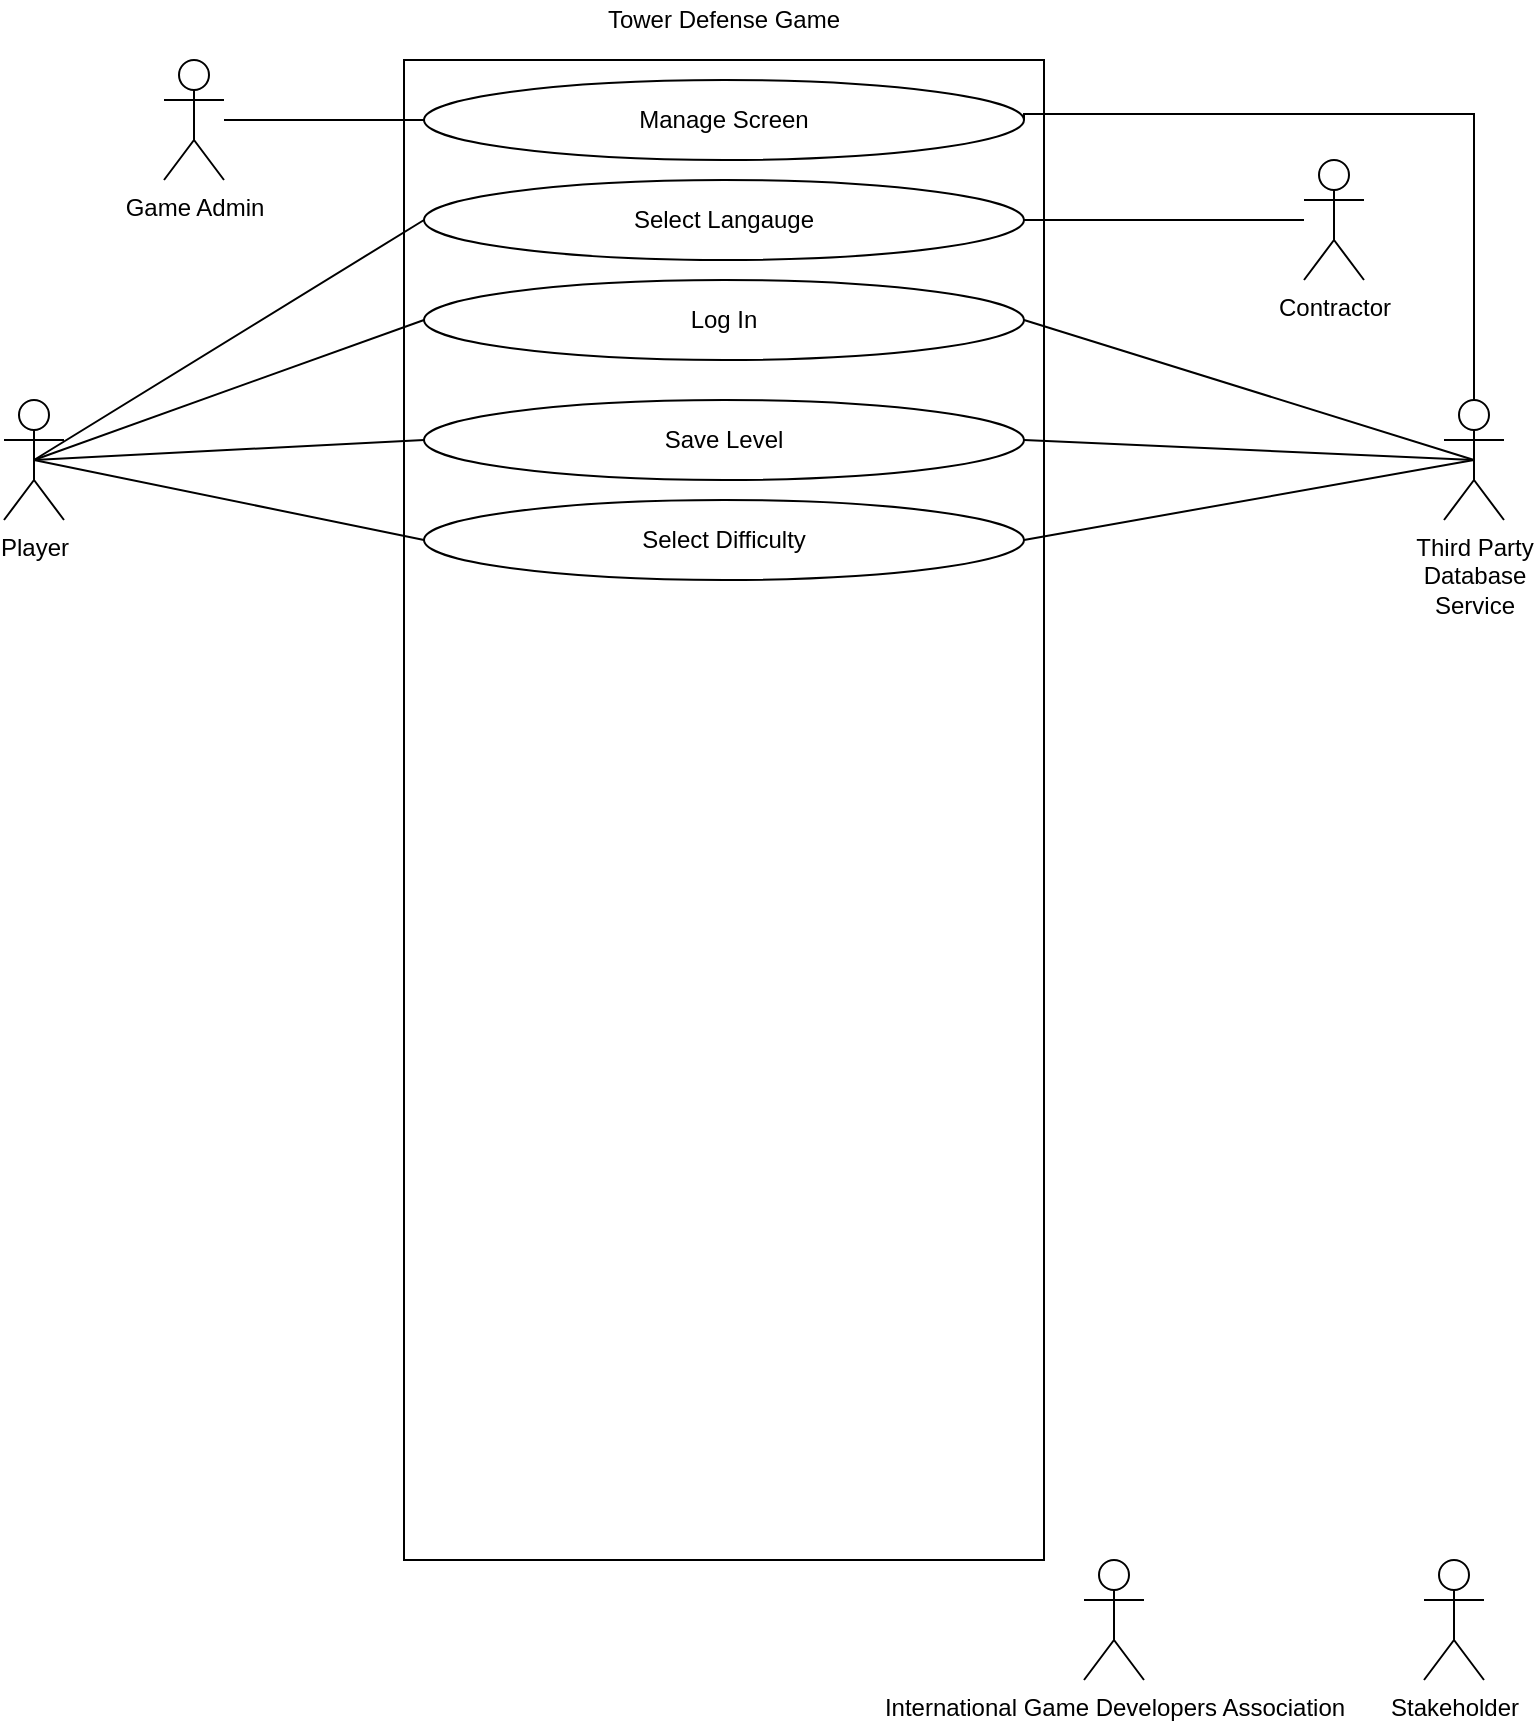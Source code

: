 <mxfile version="15.3.0" type="github">
  <diagram id="Hfs5DqhX8oW4vtpB3q9T" name="Page-1">
    <mxGraphModel dx="946" dy="589" grid="1" gridSize="10" guides="1" tooltips="1" connect="1" arrows="1" fold="1" page="1" pageScale="1" pageWidth="850" pageHeight="1100" math="0" shadow="0">
      <root>
        <mxCell id="0" />
        <mxCell id="1" parent="0" />
        <mxCell id="ehVb4CUg9iZ4CTMwyV56-1" value="Game Admin" style="shape=umlActor;verticalLabelPosition=bottom;verticalAlign=top;html=1;outlineConnect=0;" vertex="1" parent="1">
          <mxGeometry x="160" y="40" width="30" height="60" as="geometry" />
        </mxCell>
        <mxCell id="ehVb4CUg9iZ4CTMwyV56-2" value="Player" style="shape=umlActor;verticalLabelPosition=bottom;verticalAlign=top;html=1;outlineConnect=0;" vertex="1" parent="1">
          <mxGeometry x="80" y="210" width="30" height="60" as="geometry" />
        </mxCell>
        <mxCell id="ehVb4CUg9iZ4CTMwyV56-4" value="" style="rounded=0;whiteSpace=wrap;html=1;" vertex="1" parent="1">
          <mxGeometry x="280" y="40" width="320" height="750" as="geometry" />
        </mxCell>
        <mxCell id="ehVb4CUg9iZ4CTMwyV56-5" value="Stakeholder" style="shape=umlActor;verticalLabelPosition=bottom;verticalAlign=top;html=1;outlineConnect=0;" vertex="1" parent="1">
          <mxGeometry x="790" y="790" width="30" height="60" as="geometry" />
        </mxCell>
        <mxCell id="ehVb4CUg9iZ4CTMwyV56-13" value="International Game Developers Association" style="shape=umlActor;verticalLabelPosition=bottom;verticalAlign=top;html=1;outlineConnect=0;" vertex="1" parent="1">
          <mxGeometry x="620" y="790" width="30" height="60" as="geometry" />
        </mxCell>
        <mxCell id="ehVb4CUg9iZ4CTMwyV56-41" style="edgeStyle=orthogonalEdgeStyle;rounded=0;orthogonalLoop=1;jettySize=auto;html=1;endFill=0;strokeColor=default;entryX=1;entryY=0.5;entryDx=0;entryDy=0;startArrow=none;startFill=0;endArrow=none;" edge="1" parent="1" source="ehVb4CUg9iZ4CTMwyV56-14" target="ehVb4CUg9iZ4CTMwyV56-21">
          <mxGeometry relative="1" as="geometry">
            <mxPoint x="815" y="60" as="targetPoint" />
            <Array as="points">
              <mxPoint x="815" y="67" />
              <mxPoint x="590" y="67" />
            </Array>
          </mxGeometry>
        </mxCell>
        <mxCell id="ehVb4CUg9iZ4CTMwyV56-14" value="Third Party&lt;br&gt;Database&lt;br&gt;Service" style="shape=umlActor;verticalLabelPosition=bottom;verticalAlign=top;html=1;outlineConnect=0;" vertex="1" parent="1">
          <mxGeometry x="800" y="210" width="30" height="60" as="geometry" />
        </mxCell>
        <mxCell id="ehVb4CUg9iZ4CTMwyV56-15" value="Contractor" style="shape=umlActor;verticalLabelPosition=bottom;verticalAlign=top;html=1;outlineConnect=0;" vertex="1" parent="1">
          <mxGeometry x="730" y="90" width="30" height="60" as="geometry" />
        </mxCell>
        <mxCell id="ehVb4CUg9iZ4CTMwyV56-20" value="" style="endArrow=none;html=1;strokeColor=default;exitX=1;exitY=0.5;exitDx=0;exitDy=0;" edge="1" parent="1" source="ehVb4CUg9iZ4CTMwyV56-27" target="ehVb4CUg9iZ4CTMwyV56-15">
          <mxGeometry width="50" height="50" relative="1" as="geometry">
            <mxPoint x="590" y="150" as="sourcePoint" />
            <mxPoint x="450" y="330" as="targetPoint" />
          </mxGeometry>
        </mxCell>
        <mxCell id="ehVb4CUg9iZ4CTMwyV56-21" value="Manage Screen" style="ellipse;whiteSpace=wrap;html=1;" vertex="1" parent="1">
          <mxGeometry x="290" y="50" width="300" height="40" as="geometry" />
        </mxCell>
        <mxCell id="ehVb4CUg9iZ4CTMwyV56-22" value="" style="endArrow=none;html=1;strokeColor=default;entryX=0;entryY=0.5;entryDx=0;entryDy=0;" edge="1" parent="1" source="ehVb4CUg9iZ4CTMwyV56-1" target="ehVb4CUg9iZ4CTMwyV56-21">
          <mxGeometry width="50" height="50" relative="1" as="geometry">
            <mxPoint x="400" y="270" as="sourcePoint" />
            <mxPoint x="450" y="220" as="targetPoint" />
          </mxGeometry>
        </mxCell>
        <mxCell id="ehVb4CUg9iZ4CTMwyV56-23" value="Tower Defense Game" style="text;html=1;strokeColor=none;fillColor=none;align=center;verticalAlign=middle;whiteSpace=wrap;rounded=0;" vertex="1" parent="1">
          <mxGeometry x="370" y="10" width="140" height="20" as="geometry" />
        </mxCell>
        <mxCell id="ehVb4CUg9iZ4CTMwyV56-25" value="" style="endArrow=none;html=1;strokeColor=default;entryX=0;entryY=0.5;entryDx=0;entryDy=0;exitX=0.5;exitY=0.5;exitDx=0;exitDy=0;exitPerimeter=0;" edge="1" parent="1" source="ehVb4CUg9iZ4CTMwyV56-2">
          <mxGeometry width="50" height="50" relative="1" as="geometry">
            <mxPoint x="400" y="330" as="sourcePoint" />
            <mxPoint x="290" y="280" as="targetPoint" />
          </mxGeometry>
        </mxCell>
        <mxCell id="ehVb4CUg9iZ4CTMwyV56-27" value="Select Langauge" style="ellipse;whiteSpace=wrap;html=1;" vertex="1" parent="1">
          <mxGeometry x="290" y="100" width="300" height="40" as="geometry" />
        </mxCell>
        <mxCell id="ehVb4CUg9iZ4CTMwyV56-28" value="Select Difficulty" style="ellipse;whiteSpace=wrap;html=1;" vertex="1" parent="1">
          <mxGeometry x="290" y="260" width="300" height="40" as="geometry" />
        </mxCell>
        <mxCell id="ehVb4CUg9iZ4CTMwyV56-29" value="Save Level" style="ellipse;whiteSpace=wrap;html=1;" vertex="1" parent="1">
          <mxGeometry x="290" y="210" width="300" height="40" as="geometry" />
        </mxCell>
        <mxCell id="ehVb4CUg9iZ4CTMwyV56-30" value="" style="endArrow=none;html=1;strokeColor=default;entryX=0;entryY=0.5;entryDx=0;entryDy=0;exitX=0.5;exitY=0.5;exitDx=0;exitDy=0;exitPerimeter=0;" edge="1" parent="1" source="ehVb4CUg9iZ4CTMwyV56-2" target="ehVb4CUg9iZ4CTMwyV56-29">
          <mxGeometry width="50" height="50" relative="1" as="geometry">
            <mxPoint x="190" y="220" as="sourcePoint" />
            <mxPoint x="300" y="290" as="targetPoint" />
          </mxGeometry>
        </mxCell>
        <mxCell id="ehVb4CUg9iZ4CTMwyV56-31" value="" style="endArrow=none;html=1;strokeColor=default;entryX=1;entryY=0.5;entryDx=0;entryDy=0;exitX=0.5;exitY=0.5;exitDx=0;exitDy=0;exitPerimeter=0;" edge="1" parent="1" source="ehVb4CUg9iZ4CTMwyV56-14" target="ehVb4CUg9iZ4CTMwyV56-28">
          <mxGeometry width="50" height="50" relative="1" as="geometry">
            <mxPoint x="790" y="160" as="sourcePoint" />
            <mxPoint x="590" y="284" as="targetPoint" />
          </mxGeometry>
        </mxCell>
        <mxCell id="ehVb4CUg9iZ4CTMwyV56-32" value="" style="endArrow=none;html=1;strokeColor=default;entryX=1;entryY=0.5;entryDx=0;entryDy=0;exitX=0.5;exitY=0.5;exitDx=0;exitDy=0;exitPerimeter=0;" edge="1" parent="1" source="ehVb4CUg9iZ4CTMwyV56-14" target="ehVb4CUg9iZ4CTMwyV56-29">
          <mxGeometry width="50" height="50" relative="1" as="geometry">
            <mxPoint x="790" y="160" as="sourcePoint" />
            <mxPoint x="450" y="280" as="targetPoint" />
          </mxGeometry>
        </mxCell>
        <mxCell id="ehVb4CUg9iZ4CTMwyV56-33" value="" style="endArrow=none;html=1;strokeColor=default;entryX=0;entryY=0.5;entryDx=0;entryDy=0;exitX=0.5;exitY=0.5;exitDx=0;exitDy=0;exitPerimeter=0;" edge="1" parent="1" source="ehVb4CUg9iZ4CTMwyV56-2" target="ehVb4CUg9iZ4CTMwyV56-27">
          <mxGeometry width="50" height="50" relative="1" as="geometry">
            <mxPoint x="130" y="240" as="sourcePoint" />
            <mxPoint x="450" y="280" as="targetPoint" />
          </mxGeometry>
        </mxCell>
        <mxCell id="ehVb4CUg9iZ4CTMwyV56-35" value="Log In" style="ellipse;whiteSpace=wrap;html=1;" vertex="1" parent="1">
          <mxGeometry x="290" y="150" width="300" height="40" as="geometry" />
        </mxCell>
        <mxCell id="ehVb4CUg9iZ4CTMwyV56-36" value="" style="endArrow=none;html=1;strokeColor=default;entryX=0;entryY=0.5;entryDx=0;entryDy=0;exitX=0.5;exitY=0.5;exitDx=0;exitDy=0;exitPerimeter=0;" edge="1" parent="1" source="ehVb4CUg9iZ4CTMwyV56-2" target="ehVb4CUg9iZ4CTMwyV56-35">
          <mxGeometry width="50" height="50" relative="1" as="geometry">
            <mxPoint x="190" y="220" as="sourcePoint" />
            <mxPoint x="290" y="166" as="targetPoint" />
          </mxGeometry>
        </mxCell>
        <mxCell id="ehVb4CUg9iZ4CTMwyV56-37" value="" style="endArrow=none;html=1;strokeColor=default;entryX=1;entryY=0.5;entryDx=0;entryDy=0;exitX=0.5;exitY=0.5;exitDx=0;exitDy=0;exitPerimeter=0;" edge="1" parent="1" source="ehVb4CUg9iZ4CTMwyV56-14" target="ehVb4CUg9iZ4CTMwyV56-35">
          <mxGeometry width="50" height="50" relative="1" as="geometry">
            <mxPoint x="790" y="160" as="sourcePoint" />
            <mxPoint x="450" y="270" as="targetPoint" />
          </mxGeometry>
        </mxCell>
      </root>
    </mxGraphModel>
  </diagram>
</mxfile>
